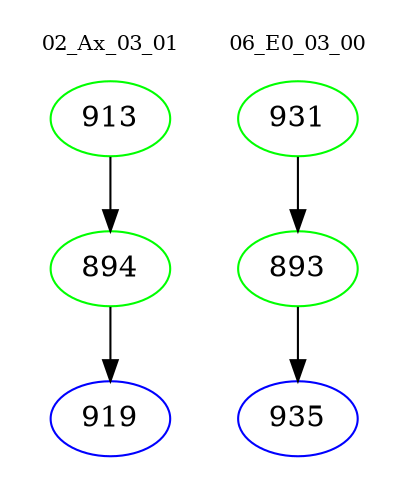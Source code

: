 digraph{
subgraph cluster_0 {
color = white
label = "02_Ax_03_01";
fontsize=10;
T0_913 [label="913", color="green"]
T0_913 -> T0_894 [color="black"]
T0_894 [label="894", color="green"]
T0_894 -> T0_919 [color="black"]
T0_919 [label="919", color="blue"]
}
subgraph cluster_1 {
color = white
label = "06_E0_03_00";
fontsize=10;
T1_931 [label="931", color="green"]
T1_931 -> T1_893 [color="black"]
T1_893 [label="893", color="green"]
T1_893 -> T1_935 [color="black"]
T1_935 [label="935", color="blue"]
}
}
